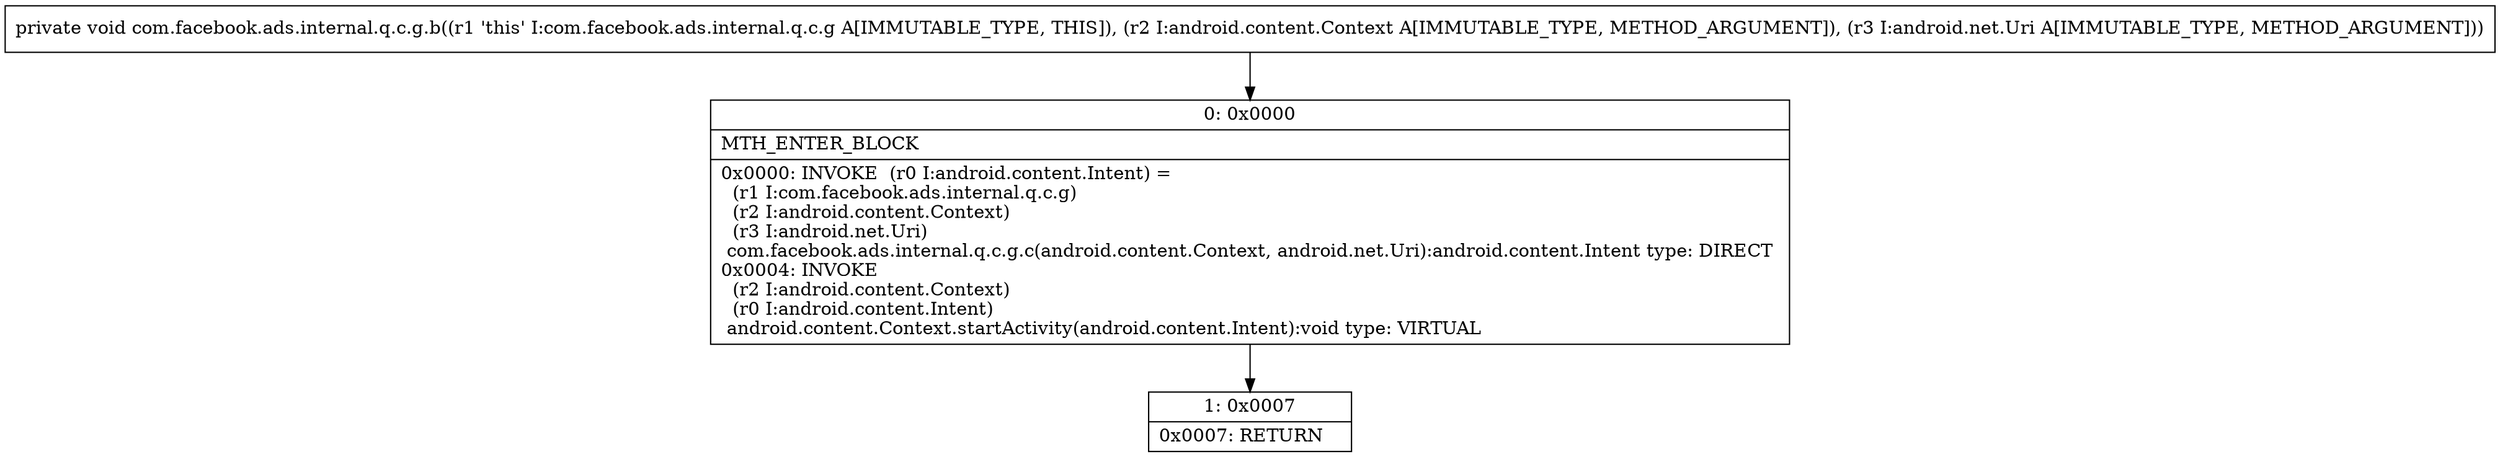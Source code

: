 digraph "CFG forcom.facebook.ads.internal.q.c.g.b(Landroid\/content\/Context;Landroid\/net\/Uri;)V" {
Node_0 [shape=record,label="{0\:\ 0x0000|MTH_ENTER_BLOCK\l|0x0000: INVOKE  (r0 I:android.content.Intent) = \l  (r1 I:com.facebook.ads.internal.q.c.g)\l  (r2 I:android.content.Context)\l  (r3 I:android.net.Uri)\l com.facebook.ads.internal.q.c.g.c(android.content.Context, android.net.Uri):android.content.Intent type: DIRECT \l0x0004: INVOKE  \l  (r2 I:android.content.Context)\l  (r0 I:android.content.Intent)\l android.content.Context.startActivity(android.content.Intent):void type: VIRTUAL \l}"];
Node_1 [shape=record,label="{1\:\ 0x0007|0x0007: RETURN   \l}"];
MethodNode[shape=record,label="{private void com.facebook.ads.internal.q.c.g.b((r1 'this' I:com.facebook.ads.internal.q.c.g A[IMMUTABLE_TYPE, THIS]), (r2 I:android.content.Context A[IMMUTABLE_TYPE, METHOD_ARGUMENT]), (r3 I:android.net.Uri A[IMMUTABLE_TYPE, METHOD_ARGUMENT])) }"];
MethodNode -> Node_0;
Node_0 -> Node_1;
}

